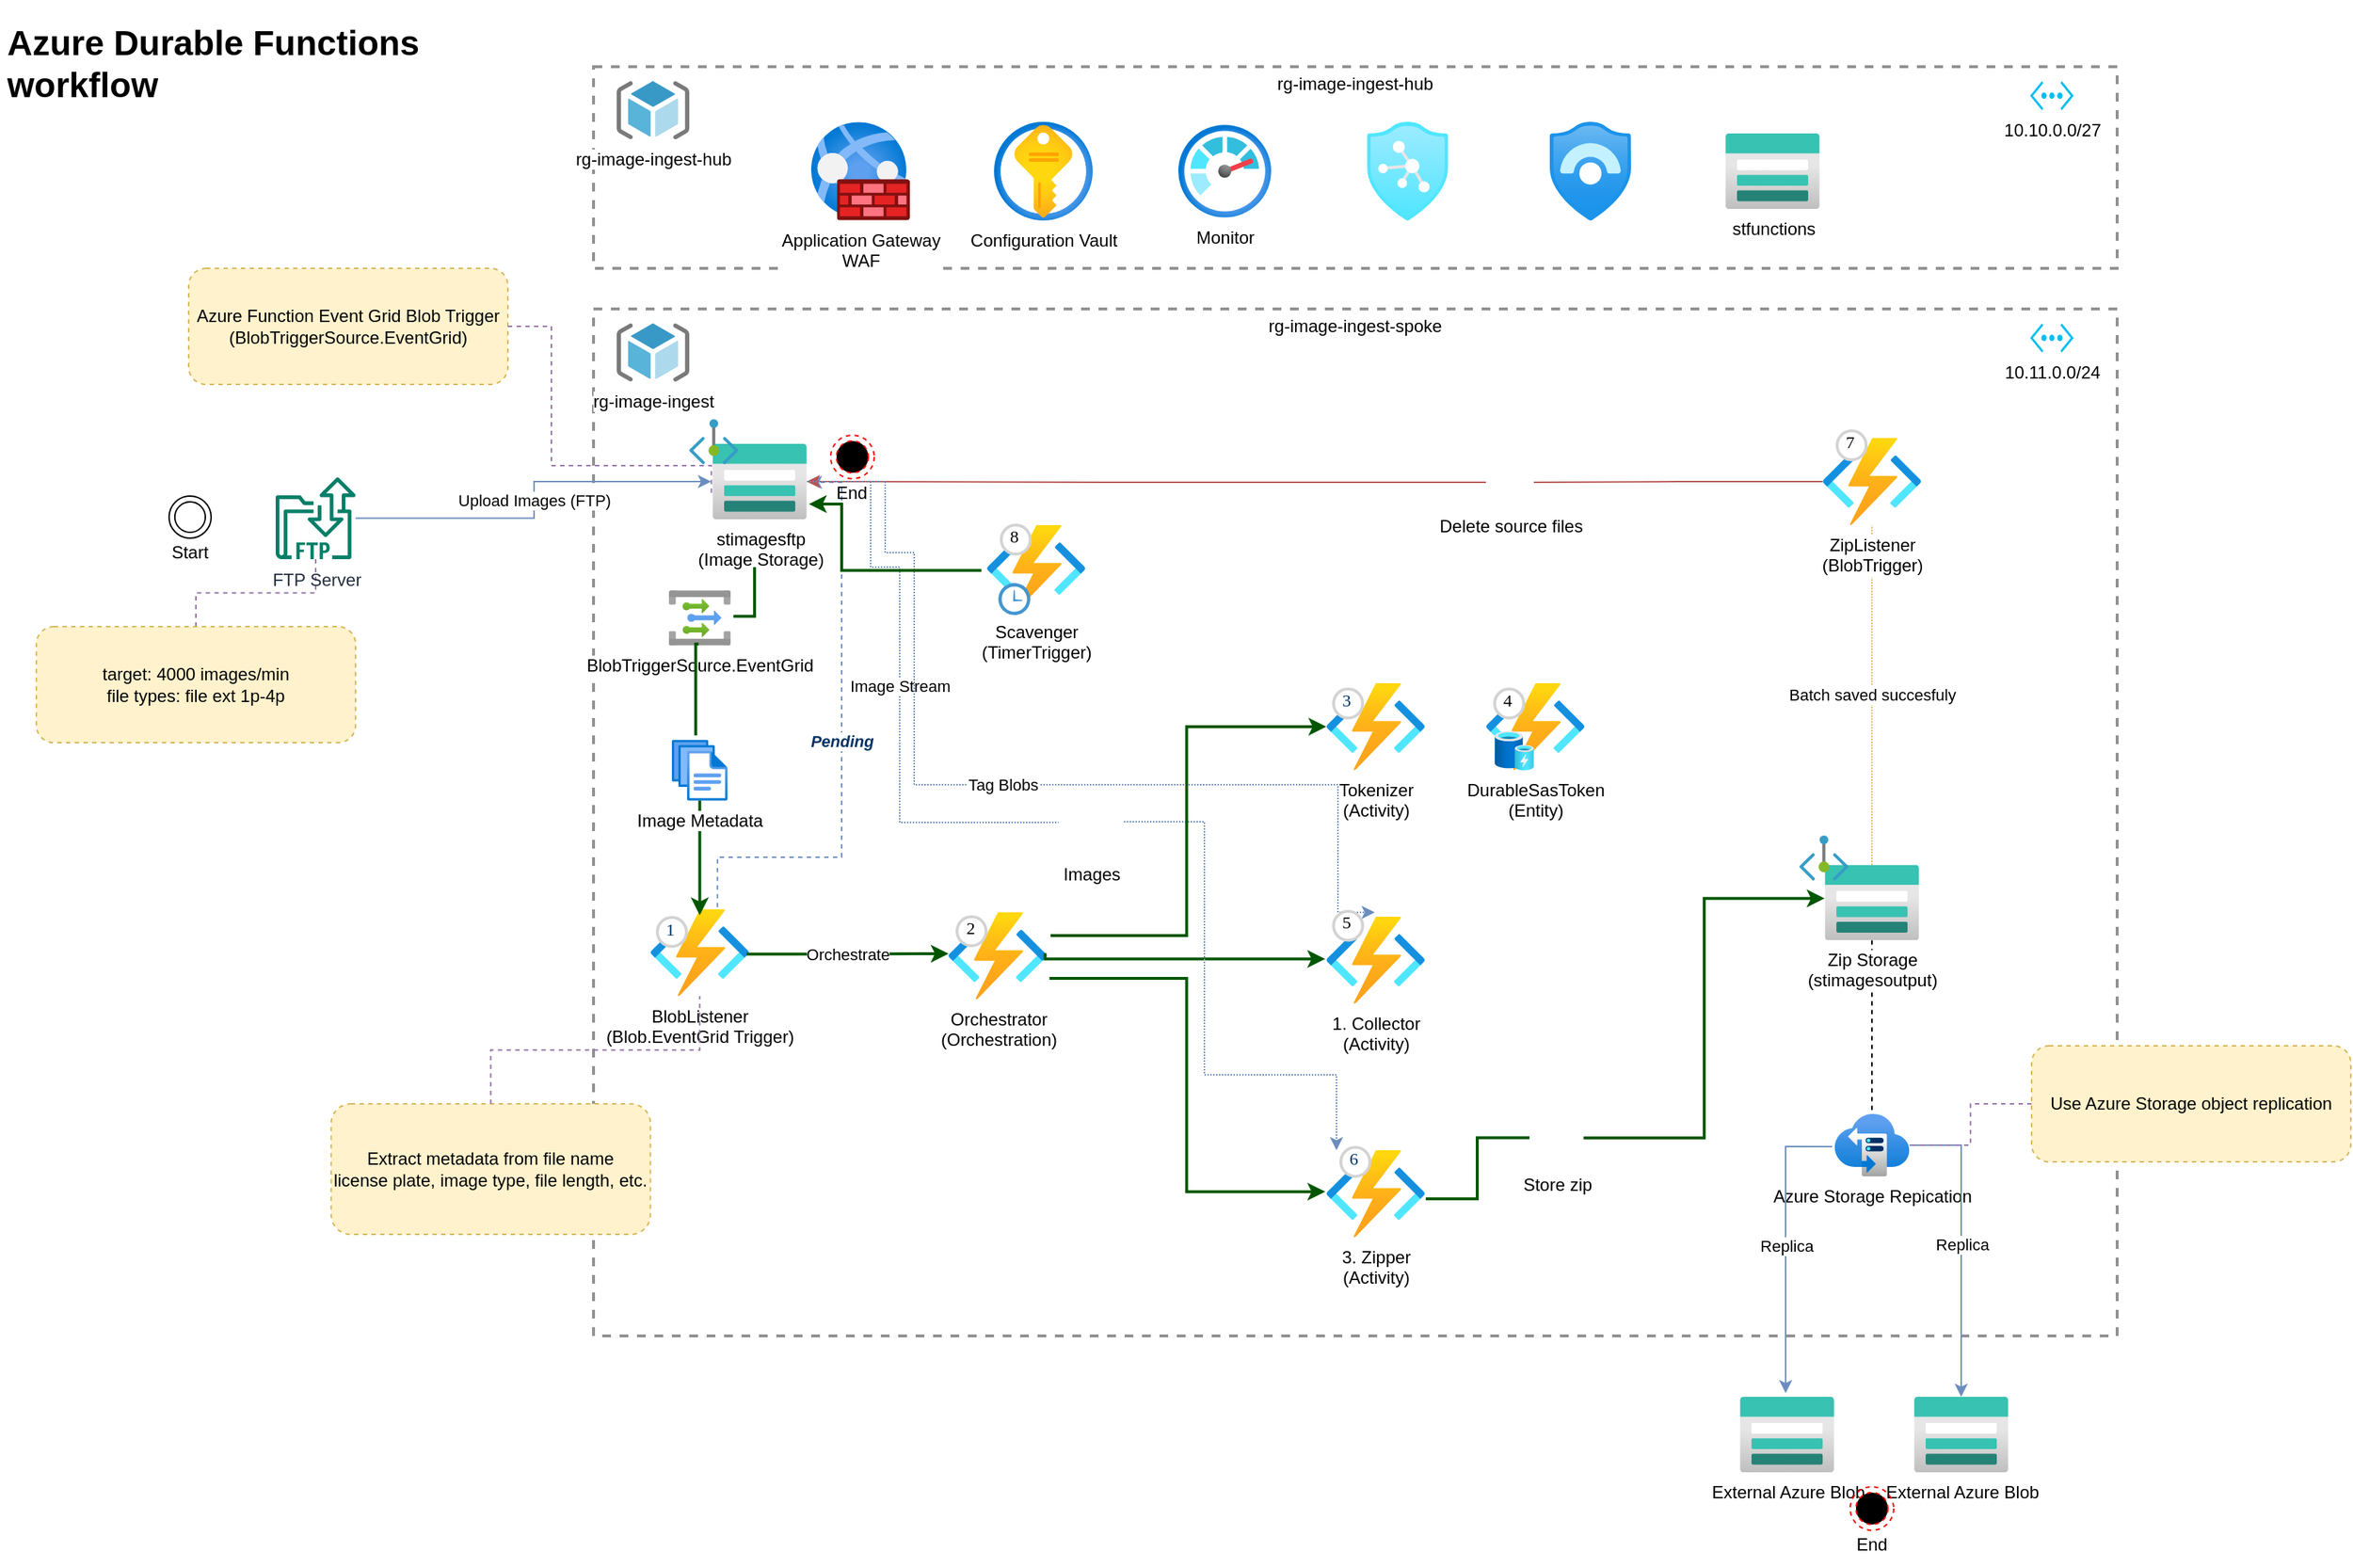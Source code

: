 <mxfile version="20.4.0" type="github">
  <diagram id="mp0UFyH3FqtpCRN3-6L2" name="Page-1">
    <mxGraphModel dx="1186" dy="708" grid="1" gridSize="10" guides="1" tooltips="1" connect="1" arrows="1" fold="1" page="1" pageScale="1" pageWidth="850" pageHeight="1100" math="0" shadow="0">
      <root>
        <mxCell id="0" />
        <mxCell id="1" parent="0" />
        <mxCell id="zGb-HXnJVVAAqv_T0aW1-69" value="rg-image-ingest-spoke" style="fontStyle=0;verticalAlign=top;align=center;spacingTop=-2;fillColor=none;rounded=0;whiteSpace=wrap;html=1;strokeColor=#919191;strokeWidth=2;dashed=1;container=1;collapsible=0;expand=0;recursiveResize=0;" parent="1" vertex="1">
          <mxGeometry x="419" y="232" width="1050" height="708" as="geometry" />
        </mxCell>
        <mxCell id="Y3fSY0z_PWKwTvdtHTbV-15" value="" style="group" parent="zGb-HXnJVVAAqv_T0aW1-69" vertex="1" connectable="0">
          <mxGeometry x="271" y="149" width="68" height="60" as="geometry" />
        </mxCell>
        <mxCell id="Y3fSY0z_PWKwTvdtHTbV-11" value="Scavenger&lt;br&gt;(TimerTrigger)" style="aspect=fixed;html=1;points=[];align=center;image;fontSize=12;image=img/lib/azure2/iot/Function_Apps.svg;" parent="Y3fSY0z_PWKwTvdtHTbV-15" vertex="1">
          <mxGeometry width="68" height="60" as="geometry" />
        </mxCell>
        <mxCell id="Y3fSY0z_PWKwTvdtHTbV-12" value="" style="shadow=0;dashed=0;html=1;strokeColor=none;fillColor=#4495D1;labelPosition=center;verticalLabelPosition=bottom;verticalAlign=top;align=center;outlineConnect=0;shape=mxgraph.veeam.time;" parent="Y3fSY0z_PWKwTvdtHTbV-15" vertex="1">
          <mxGeometry x="8" y="40" width="22" height="22" as="geometry" />
        </mxCell>
        <mxCell id="93GdrIorIVijSSyAPYrD-18" value="8" style="ellipse;whiteSpace=wrap;html=1;aspect=fixed;strokeWidth=2;fontFamily=Tahoma;spacingBottom=4;spacingRight=2;strokeColor=#d3d3d3;" vertex="1" parent="Y3fSY0z_PWKwTvdtHTbV-15">
          <mxGeometry x="10" width="20" height="20" as="geometry" />
        </mxCell>
        <mxCell id="93GdrIorIVijSSyAPYrD-1" value="Tokenizer&lt;br&gt;(Activity)" style="aspect=fixed;html=1;points=[];align=center;image;fontSize=12;image=img/lib/azure2/compute/Function_Apps.svg;" vertex="1" parent="zGb-HXnJVVAAqv_T0aW1-69">
          <mxGeometry x="505" y="258" width="68" height="60" as="geometry" />
        </mxCell>
        <mxCell id="zGb-HXnJVVAAqv_T0aW1-70" value="rg-image-ingest" style="sketch=0;aspect=fixed;html=1;points=[];align=center;image;fontSize=12;image=img/lib/mscae/ResourceGroup.svg;" parent="zGb-HXnJVVAAqv_T0aW1-69" vertex="1">
          <mxGeometry x="16" y="10" width="50" height="40" as="geometry" />
        </mxCell>
        <mxCell id="zGb-HXnJVVAAqv_T0aW1-64" value="10.11.0.0/24" style="verticalLabelPosition=bottom;html=1;verticalAlign=top;align=center;strokeColor=none;fillColor=#00BEF2;shape=mxgraph.azure.virtual_network;pointerEvents=1;labelBackgroundColor=none;" parent="zGb-HXnJVVAAqv_T0aW1-69" vertex="1">
          <mxGeometry x="990" y="10" width="30" height="20" as="geometry" />
        </mxCell>
        <mxCell id="EbMunbrASVV2r2uE1-7z-3" value="stimagesftp&lt;br&gt;(Image Storage)" style="aspect=fixed;html=1;points=[];align=center;image;fontSize=12;image=img/lib/azure2/storage/Storage_Accounts.svg;" parent="zGb-HXnJVVAAqv_T0aW1-69" vertex="1">
          <mxGeometry x="82" y="93" width="65" height="52" as="geometry" />
        </mxCell>
        <mxCell id="zGb-HXnJVVAAqv_T0aW1-122" value="Image Stream" style="edgeStyle=orthogonalEdgeStyle;rounded=0;orthogonalLoop=1;jettySize=auto;html=1;endArrow=none;endFill=0;fillColor=#dae8fc;strokeColor=#6c8ebf;dashed=1;dashPattern=1 1;startArrow=none;" parent="zGb-HXnJVVAAqv_T0aW1-69" source="EbMunbrASVV2r2uE1-7z-3" target="Y3fSY0z_PWKwTvdtHTbV-13" edge="1">
          <mxGeometry relative="1" as="geometry">
            <Array as="points">
              <mxPoint x="191" y="119" />
              <mxPoint x="191" y="178" />
              <mxPoint x="211" y="178" />
              <mxPoint x="211" y="354" />
            </Array>
            <mxPoint x="291.623" y="255.458" as="targetPoint" />
          </mxGeometry>
        </mxCell>
        <mxCell id="zGb-HXnJVVAAqv_T0aW1-45" value="BlobTriggerSource.EventGrid" style="aspect=fixed;html=1;points=[];align=center;image;fontSize=12;image=img/lib/azure2/integration/Event_Grid_Topics.svg;" parent="zGb-HXnJVVAAqv_T0aW1-69" vertex="1">
          <mxGeometry x="52.0" y="194" width="42.43" height="38" as="geometry" />
        </mxCell>
        <mxCell id="zGb-HXnJVVAAqv_T0aW1-101" style="edgeStyle=orthogonalEdgeStyle;rounded=0;orthogonalLoop=1;jettySize=auto;html=1;dashed=1;endArrow=none;endFill=0;" parent="zGb-HXnJVVAAqv_T0aW1-69" source="zGb-HXnJVVAAqv_T0aW1-79" target="zGb-HXnJVVAAqv_T0aW1-100" edge="1">
          <mxGeometry relative="1" as="geometry" />
        </mxCell>
        <mxCell id="zGb-HXnJVVAAqv_T0aW1-107" value="Batch saved succesfuly" style="edgeStyle=orthogonalEdgeStyle;rounded=0;orthogonalLoop=1;jettySize=auto;html=1;dashed=1;endArrow=none;endFill=0;fillColor=#fff2cc;strokeColor=#d6b656;dashPattern=1 1;" parent="zGb-HXnJVVAAqv_T0aW1-69" source="zGb-HXnJVVAAqv_T0aW1-79" target="zGb-HXnJVVAAqv_T0aW1-63" edge="1">
          <mxGeometry relative="1" as="geometry" />
        </mxCell>
        <mxCell id="zGb-HXnJVVAAqv_T0aW1-79" value="Zip Storage&lt;br&gt;(stimagesoutput)" style="aspect=fixed;html=1;points=[];align=center;image;fontSize=12;image=img/lib/azure2/storage/Storage_Accounts.svg;" parent="zGb-HXnJVVAAqv_T0aW1-69" vertex="1">
          <mxGeometry x="848.5" y="383.25" width="65" height="52" as="geometry" />
        </mxCell>
        <mxCell id="zGb-HXnJVVAAqv_T0aW1-63" value="ZipListener&lt;br&gt;(BlobTrigger)" style="aspect=fixed;html=1;points=[];align=center;image;fontSize=12;image=img/lib/azure2/iot/Function_Apps.svg;" parent="zGb-HXnJVVAAqv_T0aW1-69" vertex="1">
          <mxGeometry x="847" y="89" width="68" height="60" as="geometry" />
        </mxCell>
        <mxCell id="zGb-HXnJVVAAqv_T0aW1-85" value="&lt;font style=&quot;background-color: rgb(255, 255, 255);&quot; color=&quot;#003366&quot;&gt;&lt;b&gt;&lt;i&gt;Pending&lt;/i&gt;&lt;/b&gt;&lt;/font&gt;" style="edgeStyle=orthogonalEdgeStyle;rounded=0;orthogonalLoop=1;jettySize=auto;html=1;endArrow=classic;endFill=1;fillColor=#dae8fc;strokeColor=#6c8ebf;exitX=0.679;exitY=-0.022;exitDx=0;exitDy=0;exitPerimeter=0;dashed=1;entryX=0;entryY=0.25;entryDx=0;entryDy=0;" parent="zGb-HXnJVVAAqv_T0aW1-69" source="zGb-HXnJVVAAqv_T0aW1-42" target="zGb-HXnJVVAAqv_T0aW1-150" edge="1">
          <mxGeometry relative="1" as="geometry">
            <mxPoint x="114.5" y="539" as="targetPoint" />
            <Array as="points">
              <mxPoint x="85" y="378" />
              <mxPoint x="171" y="378" />
              <mxPoint x="171" y="120" />
            </Array>
          </mxGeometry>
        </mxCell>
        <mxCell id="zGb-HXnJVVAAqv_T0aW1-42" value="BlobListener&lt;br&gt;(Blob.EventGrid Trigger)" style="aspect=fixed;html=1;points=[];align=center;image;fontSize=12;image=img/lib/azure2/iot/Function_Apps.svg;" parent="zGb-HXnJVVAAqv_T0aW1-69" vertex="1">
          <mxGeometry x="39.215" y="413.75" width="68" height="60" as="geometry" />
        </mxCell>
        <mxCell id="zGb-HXnJVVAAqv_T0aW1-126" style="edgeStyle=orthogonalEdgeStyle;rounded=0;orthogonalLoop=1;jettySize=auto;html=1;entryX=0;entryY=0.5;entryDx=0;entryDy=0;endArrow=none;endFill=0;fillColor=#008a00;strokeColor=#005700;exitX=1.008;exitY=0.558;exitDx=0;exitDy=0;exitPerimeter=0;strokeWidth=2;" parent="zGb-HXnJVVAAqv_T0aW1-69" source="RCE_GgjakJLuHdIpDTJi-5" target="zGb-HXnJVVAAqv_T0aW1-125" edge="1">
          <mxGeometry relative="1" as="geometry">
            <mxPoint x="671" y="517.25" as="targetPoint" />
          </mxGeometry>
        </mxCell>
        <mxCell id="zGb-HXnJVVAAqv_T0aW1-89" value="Orchestrate" style="edgeStyle=orthogonalEdgeStyle;rounded=0;orthogonalLoop=1;jettySize=auto;html=1;entryX=0.003;entryY=0.474;entryDx=0;entryDy=0;entryPerimeter=0;endArrow=classic;endFill=1;fillColor=#008a00;strokeColor=#005700;exitX=0.974;exitY=0.516;exitDx=0;exitDy=0;exitPerimeter=0;strokeWidth=2;" parent="zGb-HXnJVVAAqv_T0aW1-69" source="zGb-HXnJVVAAqv_T0aW1-42" target="RCE_GgjakJLuHdIpDTJi-2" edge="1">
          <mxGeometry relative="1" as="geometry">
            <mxPoint x="214" y="533" as="sourcePoint" />
          </mxGeometry>
        </mxCell>
        <mxCell id="zGb-HXnJVVAAqv_T0aW1-100" value="Azure Storage Repication" style="aspect=fixed;html=1;points=[];align=center;image;fontSize=12;image=img/lib/azure2/storage/Storage_Sync_Services.svg;rounded=1;glass=0;dashed=1;sketch=0;gradientColor=none;" parent="zGb-HXnJVVAAqv_T0aW1-69" vertex="1">
          <mxGeometry x="855.2" y="555" width="51.6" height="43" as="geometry" />
        </mxCell>
        <mxCell id="zGb-HXnJVVAAqv_T0aW1-124" style="edgeStyle=orthogonalEdgeStyle;rounded=0;orthogonalLoop=1;jettySize=auto;html=1;entryX=1;entryY=0.5;entryDx=0;entryDy=0;entryPerimeter=0;endArrow=classic;endFill=1;fillColor=#f8cecc;strokeColor=#b85450;" parent="zGb-HXnJVVAAqv_T0aW1-69" source="zGb-HXnJVVAAqv_T0aW1-109" target="EbMunbrASVV2r2uE1-7z-3" edge="1">
          <mxGeometry relative="1" as="geometry" />
        </mxCell>
        <mxCell id="zGb-HXnJVVAAqv_T0aW1-109" value="Delete source files" style="shape=image;html=1;verticalAlign=top;verticalLabelPosition=bottom;labelBackgroundColor=#ffffff;imageAspect=0;aspect=fixed;image=https://cdn1.iconfinder.com/data/icons/iconoir-vol-3/24/multiple-pages-delete-128.png;rounded=1;glass=0;dashed=1;sketch=0;gradientColor=none;" parent="zGb-HXnJVVAAqv_T0aW1-69" vertex="1">
          <mxGeometry x="615" y="103" width="33" height="33" as="geometry" />
        </mxCell>
        <mxCell id="zGb-HXnJVVAAqv_T0aW1-110" value="" style="edgeStyle=orthogonalEdgeStyle;rounded=0;orthogonalLoop=1;jettySize=auto;html=1;endArrow=none;fillColor=#f8cecc;strokeColor=#b85450;" parent="zGb-HXnJVVAAqv_T0aW1-69" source="zGb-HXnJVVAAqv_T0aW1-63" target="zGb-HXnJVVAAqv_T0aW1-109" edge="1">
          <mxGeometry relative="1" as="geometry">
            <mxPoint x="682.5" y="431" as="targetPoint" />
            <mxPoint x="1453.5" y="385" as="sourcePoint" />
            <Array as="points" />
          </mxGeometry>
        </mxCell>
        <mxCell id="Y3fSY0z_PWKwTvdtHTbV-9" style="edgeStyle=orthogonalEdgeStyle;rounded=0;orthogonalLoop=1;jettySize=auto;html=1;entryX=-0.002;entryY=0.445;entryDx=0;entryDy=0;entryPerimeter=0;strokeWidth=2;fillColor=#008a00;strokeColor=#005700;" parent="zGb-HXnJVVAAqv_T0aW1-69" source="zGb-HXnJVVAAqv_T0aW1-125" target="zGb-HXnJVVAAqv_T0aW1-79" edge="1">
          <mxGeometry relative="1" as="geometry" />
        </mxCell>
        <mxCell id="zGb-HXnJVVAAqv_T0aW1-125" value="Store zip" style="shape=image;html=1;verticalAlign=top;verticalLabelPosition=bottom;labelBackgroundColor=#ffffff;imageAspect=0;aspect=fixed;image=https://cdn4.iconfinder.com/data/icons/file-extension-names-vol-5-1/512/2-128.png;rounded=1;glass=0;dashed=1;sketch=0;gradientColor=none;" parent="zGb-HXnJVVAAqv_T0aW1-69" vertex="1">
          <mxGeometry x="645" y="552.75" width="37.25" height="37.25" as="geometry" />
        </mxCell>
        <mxCell id="zGb-HXnJVVAAqv_T0aW1-148" value="" style="group" parent="zGb-HXnJVVAAqv_T0aW1-69" vertex="1" connectable="0">
          <mxGeometry x="148.43" y="87" width="60" height="55" as="geometry" />
        </mxCell>
        <mxCell id="zGb-HXnJVVAAqv_T0aW1-149" value="" style="ellipse;html=1;shape=endState;fillColor=#000000;strokeColor=#ff0000;rounded=1;glass=0;dashed=1;sketch=0;" parent="zGb-HXnJVVAAqv_T0aW1-148" vertex="1">
          <mxGeometry x="15" width="30" height="30" as="geometry" />
        </mxCell>
        <mxCell id="zGb-HXnJVVAAqv_T0aW1-150" value="End" style="text;html=1;strokeColor=none;fillColor=none;align=center;verticalAlign=middle;whiteSpace=wrap;rounded=0;glass=0;dashed=1;sketch=0;" parent="zGb-HXnJVVAAqv_T0aW1-148" vertex="1">
          <mxGeometry y="25" width="60" height="30" as="geometry" />
        </mxCell>
        <mxCell id="zGb-HXnJVVAAqv_T0aW1-156" value="" style="aspect=fixed;html=1;points=[];align=center;image;fontSize=12;image=img/lib/azure2/networking/Private_Endpoint.svg;rounded=1;glass=0;dashed=1;sketch=0;gradientColor=none;" parent="zGb-HXnJVVAAqv_T0aW1-69" vertex="1">
          <mxGeometry x="831" y="363" width="33.82" height="31" as="geometry" />
        </mxCell>
        <mxCell id="zGb-HXnJVVAAqv_T0aW1-157" value="" style="aspect=fixed;html=1;points=[];align=center;image;fontSize=12;image=img/lib/azure2/networking/Private_Endpoint.svg;rounded=1;glass=0;dashed=1;sketch=0;gradientColor=none;" parent="zGb-HXnJVVAAqv_T0aW1-69" vertex="1">
          <mxGeometry x="66" y="76" width="33.82" height="31" as="geometry" />
        </mxCell>
        <mxCell id="Y3fSY0z_PWKwTvdtHTbV-8" style="edgeStyle=orthogonalEdgeStyle;rounded=0;orthogonalLoop=1;jettySize=auto;html=1;entryX=0.5;entryY=0.071;entryDx=0;entryDy=0;entryPerimeter=0;strokeWidth=2;fillColor=#008a00;strokeColor=#005700;" parent="zGb-HXnJVVAAqv_T0aW1-69" source="gfkck-QSRBC7-aFhQZBp-1" target="zGb-HXnJVVAAqv_T0aW1-42" edge="1">
          <mxGeometry relative="1" as="geometry" />
        </mxCell>
        <mxCell id="gfkck-QSRBC7-aFhQZBp-1" value="Image Metadata" style="aspect=fixed;html=1;points=[];align=center;image;fontSize=12;image=img/lib/azure2/general/Files.svg;" parent="zGb-HXnJVVAAqv_T0aW1-69" vertex="1">
          <mxGeometry x="54.015" y="297" width="38.4" height="42" as="geometry" />
        </mxCell>
        <mxCell id="RCE_GgjakJLuHdIpDTJi-2" value="Orchestrator&lt;br&gt;(Orchestration)" style="aspect=fixed;html=1;points=[];align=center;image;fontSize=12;image=img/lib/azure2/compute/Function_Apps.svg;" parent="zGb-HXnJVVAAqv_T0aW1-69" vertex="1">
          <mxGeometry x="244.5" y="416" width="68" height="60" as="geometry" />
        </mxCell>
        <mxCell id="RCE_GgjakJLuHdIpDTJi-5" value="3. Zipper&lt;br&gt;(Activity)" style="aspect=fixed;html=1;points=[];align=center;image;fontSize=12;image=img/lib/azure2/compute/Function_Apps.svg;" parent="zGb-HXnJVVAAqv_T0aW1-69" vertex="1">
          <mxGeometry x="505" y="580" width="68" height="60" as="geometry" />
        </mxCell>
        <mxCell id="RCE_GgjakJLuHdIpDTJi-3" value="1. Collector&lt;br&gt;(Activity)" style="aspect=fixed;html=1;points=[];align=center;image;fontSize=12;image=img/lib/azure2/compute/Function_Apps.svg;" parent="zGb-HXnJVVAAqv_T0aW1-69" vertex="1">
          <mxGeometry x="505" y="419" width="68" height="60" as="geometry" />
        </mxCell>
        <mxCell id="RCE_GgjakJLuHdIpDTJi-6" value="Tag Blobs" style="edgeStyle=orthogonalEdgeStyle;rounded=0;orthogonalLoop=1;jettySize=auto;html=1;entryX=0.491;entryY=-0.05;entryDx=0;entryDy=0;entryPerimeter=0;endArrow=classic;endFill=1;fillColor=#dae8fc;strokeColor=#6c8ebf;dashed=1;dashPattern=1 1;" parent="zGb-HXnJVVAAqv_T0aW1-69" source="EbMunbrASVV2r2uE1-7z-3" target="RCE_GgjakJLuHdIpDTJi-3" edge="1">
          <mxGeometry relative="1" as="geometry">
            <Array as="points">
              <mxPoint x="201" y="119" />
              <mxPoint x="201" y="168" />
              <mxPoint x="221" y="168" />
              <mxPoint x="221" y="328" />
              <mxPoint x="513" y="328" />
            </Array>
            <mxPoint x="533.5" y="399" as="sourcePoint" />
            <mxPoint x="1175.0" y="455.996" as="targetPoint" />
          </mxGeometry>
        </mxCell>
        <mxCell id="RCE_GgjakJLuHdIpDTJi-14" value="1" style="ellipse;whiteSpace=wrap;html=1;aspect=fixed;strokeWidth=2;fontFamily=Tahoma;spacingBottom=4;spacingRight=2;strokeColor=#d3d3d3;fontColor=#003366;" parent="zGb-HXnJVVAAqv_T0aW1-69" vertex="1">
          <mxGeometry x="44" y="419.5" width="20" height="20" as="geometry" />
        </mxCell>
        <mxCell id="RCE_GgjakJLuHdIpDTJi-22" value="" style="edgeStyle=orthogonalEdgeStyle;rounded=0;orthogonalLoop=1;jettySize=auto;html=1;entryX=-0.011;entryY=0.476;entryDx=0;entryDy=0;entryPerimeter=0;endArrow=classic;endFill=1;fillColor=#008a00;strokeColor=#005700;exitX=1.025;exitY=0.759;exitDx=0;exitDy=0;exitPerimeter=0;strokeWidth=2;" parent="zGb-HXnJVVAAqv_T0aW1-69" source="RCE_GgjakJLuHdIpDTJi-2" target="RCE_GgjakJLuHdIpDTJi-5" edge="1">
          <mxGeometry relative="1" as="geometry">
            <mxPoint x="-279" y="671.54" as="sourcePoint" />
            <mxPoint x="-140.248" y="604" as="targetPoint" />
          </mxGeometry>
        </mxCell>
        <mxCell id="Y3fSY0z_PWKwTvdtHTbV-1" value="2" style="ellipse;whiteSpace=wrap;html=1;aspect=fixed;strokeWidth=2;fontFamily=Tahoma;spacingBottom=4;spacingRight=2;strokeColor=#d3d3d3;" parent="zGb-HXnJVVAAqv_T0aW1-69" vertex="1">
          <mxGeometry x="250.5" y="419" width="20" height="20" as="geometry" />
        </mxCell>
        <mxCell id="Y3fSY0z_PWKwTvdtHTbV-3" value="" style="edgeStyle=orthogonalEdgeStyle;rounded=0;orthogonalLoop=1;jettySize=auto;html=1;entryX=-0.012;entryY=0.485;entryDx=0;entryDy=0;entryPerimeter=0;endArrow=classic;endFill=1;fillColor=#008a00;strokeColor=#005700;exitX=0.981;exitY=0.468;exitDx=0;exitDy=0;exitPerimeter=0;strokeWidth=2;" parent="zGb-HXnJVVAAqv_T0aW1-69" source="RCE_GgjakJLuHdIpDTJi-2" target="RCE_GgjakJLuHdIpDTJi-3" edge="1">
          <mxGeometry relative="1" as="geometry">
            <mxPoint x="-319.002" y="685.98" as="sourcePoint" />
            <mxPoint x="-152.114" y="584.6" as="targetPoint" />
            <Array as="points">
              <mxPoint x="311" y="448" />
            </Array>
          </mxGeometry>
        </mxCell>
        <mxCell id="Y3fSY0z_PWKwTvdtHTbV-5" style="edgeStyle=orthogonalEdgeStyle;rounded=0;orthogonalLoop=1;jettySize=auto;html=1;endArrow=none;endFill=0;entryX=0.427;entryY=-0.071;entryDx=0;entryDy=0;entryPerimeter=0;fillColor=#008a00;strokeColor=#005700;strokeWidth=2;exitX=0.481;exitY=0.974;exitDx=0;exitDy=0;exitPerimeter=0;" parent="zGb-HXnJVVAAqv_T0aW1-69" source="zGb-HXnJVVAAqv_T0aW1-45" target="gfkck-QSRBC7-aFhQZBp-1" edge="1">
          <mxGeometry relative="1" as="geometry">
            <mxPoint x="132" y="188" as="sourcePoint" />
            <mxPoint x="117.424" y="221.898" as="targetPoint" />
            <Array as="points">
              <mxPoint x="70" y="231" />
            </Array>
          </mxGeometry>
        </mxCell>
        <mxCell id="Y3fSY0z_PWKwTvdtHTbV-16" style="edgeStyle=orthogonalEdgeStyle;rounded=0;orthogonalLoop=1;jettySize=auto;html=1;dashed=1;fontColor=#003366;startArrow=none;startFill=0;endArrow=classic;endFill=1;strokeWidth=1;dashPattern=1 1;fillColor=#dae8fc;strokeColor=#6c8ebf;" parent="zGb-HXnJVVAAqv_T0aW1-69" source="Y3fSY0z_PWKwTvdtHTbV-13" target="RCE_GgjakJLuHdIpDTJi-5" edge="1">
          <mxGeometry relative="1" as="geometry">
            <Array as="points">
              <mxPoint x="421" y="354" />
              <mxPoint x="421" y="528" />
              <mxPoint x="512" y="528" />
            </Array>
          </mxGeometry>
        </mxCell>
        <mxCell id="Y3fSY0z_PWKwTvdtHTbV-13" value="Images" style="shape=image;html=1;verticalAlign=top;verticalLabelPosition=bottom;labelBackgroundColor=#ffffff;imageAspect=0;aspect=fixed;image=https://cdn4.iconfinder.com/data/icons/ionicons/512/icon-images-128.png" parent="zGb-HXnJVVAAqv_T0aW1-69" vertex="1">
          <mxGeometry x="320.5" y="331" width="45" height="45" as="geometry" />
        </mxCell>
        <mxCell id="Y3fSY0z_PWKwTvdtHTbV-18" value="6" style="ellipse;whiteSpace=wrap;html=1;aspect=fixed;strokeWidth=2;fontFamily=Tahoma;spacingBottom=4;spacingRight=2;strokeColor=#d3d3d3;fontColor=#003366;" parent="zGb-HXnJVVAAqv_T0aW1-69" vertex="1">
          <mxGeometry x="515" y="578" width="20" height="20" as="geometry" />
        </mxCell>
        <mxCell id="93GdrIorIVijSSyAPYrD-4" value="" style="edgeStyle=orthogonalEdgeStyle;rounded=0;orthogonalLoop=1;jettySize=auto;html=1;entryX=0;entryY=0.5;entryDx=0;entryDy=0;entryPerimeter=0;endArrow=classic;endFill=1;fillColor=#008a00;strokeColor=#005700;exitX=1.037;exitY=0.267;exitDx=0;exitDy=0;exitPerimeter=0;strokeWidth=2;" edge="1" parent="zGb-HXnJVVAAqv_T0aW1-69" source="RCE_GgjakJLuHdIpDTJi-2" target="93GdrIorIVijSSyAPYrD-1">
          <mxGeometry relative="1" as="geometry">
            <mxPoint x="301" y="339.04" as="sourcePoint" />
            <mxPoint x="464.052" y="486.06" as="targetPoint" />
          </mxGeometry>
        </mxCell>
        <mxCell id="93GdrIorIVijSSyAPYrD-9" value="" style="edgeStyle=orthogonalEdgeStyle;rounded=0;orthogonalLoop=1;jettySize=auto;html=1;endArrow=classic;endFill=1;fillColor=#008a00;strokeColor=#005700;exitX=-0.054;exitY=0.52;exitDx=0;exitDy=0;exitPerimeter=0;strokeWidth=2;entryX=0;entryY=0.75;entryDx=0;entryDy=0;" edge="1" parent="zGb-HXnJVVAAqv_T0aW1-69" source="Y3fSY0z_PWKwTvdtHTbV-11" target="zGb-HXnJVVAAqv_T0aW1-150">
          <mxGeometry relative="1" as="geometry">
            <mxPoint x="338.996" y="233.02" as="sourcePoint" />
            <mxPoint x="528.98" y="89" as="targetPoint" />
            <Array as="points">
              <mxPoint x="171" y="180" />
              <mxPoint x="171" y="135" />
            </Array>
          </mxGeometry>
        </mxCell>
        <mxCell id="RCE_GgjakJLuHdIpDTJi-26" value="3" style="ellipse;whiteSpace=wrap;html=1;aspect=fixed;strokeWidth=2;fontFamily=Tahoma;spacingBottom=4;spacingRight=2;strokeColor=#d3d3d3;fontColor=#003366;" parent="zGb-HXnJVVAAqv_T0aW1-69" vertex="1">
          <mxGeometry x="510" y="262" width="20" height="20" as="geometry" />
        </mxCell>
        <mxCell id="93GdrIorIVijSSyAPYrD-12" value="5" style="ellipse;whiteSpace=wrap;html=1;aspect=fixed;strokeWidth=2;fontFamily=Tahoma;spacingBottom=4;spacingRight=2;strokeColor=#d3d3d3;" vertex="1" parent="zGb-HXnJVVAAqv_T0aW1-69">
          <mxGeometry x="510" y="415.25" width="20" height="20" as="geometry" />
        </mxCell>
        <mxCell id="93GdrIorIVijSSyAPYrD-13" value="DurableSasToken&lt;br&gt;(Entity)" style="aspect=fixed;html=1;points=[];align=center;image;fontSize=12;image=img/lib/azure2/compute/Function_Apps.svg;" vertex="1" parent="zGb-HXnJVVAAqv_T0aW1-69">
          <mxGeometry x="615" y="258" width="68" height="60" as="geometry" />
        </mxCell>
        <mxCell id="93GdrIorIVijSSyAPYrD-14" value="" style="aspect=fixed;html=1;points=[];align=center;image;fontSize=12;image=img/lib/azure2/general/Cache.svg;" vertex="1" parent="zGb-HXnJVVAAqv_T0aW1-69">
          <mxGeometry x="621" y="291" width="27" height="27" as="geometry" />
        </mxCell>
        <mxCell id="Y3fSY0z_PWKwTvdtHTbV-2" value="4" style="ellipse;whiteSpace=wrap;html=1;aspect=fixed;strokeWidth=2;fontFamily=Tahoma;spacingBottom=4;spacingRight=2;strokeColor=#d3d3d3;" parent="zGb-HXnJVVAAqv_T0aW1-69" vertex="1">
          <mxGeometry x="621" y="262" width="20" height="20" as="geometry" />
        </mxCell>
        <mxCell id="93GdrIorIVijSSyAPYrD-17" value="7" style="ellipse;whiteSpace=wrap;html=1;aspect=fixed;strokeWidth=2;fontFamily=Tahoma;spacingBottom=4;spacingRight=2;strokeColor=#d3d3d3;" vertex="1" parent="zGb-HXnJVVAAqv_T0aW1-69">
          <mxGeometry x="857.0" y="84" width="20" height="20" as="geometry" />
        </mxCell>
        <mxCell id="EbMunbrASVV2r2uE1-7z-11" value="&lt;h1&gt;&lt;span style=&quot;background-color: initial; font-size: 24px;&quot;&gt;Azure Durable Functions workflow&lt;/span&gt;&lt;br&gt;&lt;/h1&gt;" style="text;html=1;strokeColor=none;fillColor=none;spacing=5;spacingTop=-20;whiteSpace=wrap;overflow=hidden;rounded=0;" parent="1" vertex="1">
          <mxGeometry x="10" y="29" width="310" height="92" as="geometry" />
        </mxCell>
        <mxCell id="zGb-HXnJVVAAqv_T0aW1-130" style="edgeStyle=orthogonalEdgeStyle;rounded=0;orthogonalLoop=1;jettySize=auto;html=1;endArrow=none;endFill=0;fillColor=#e1d5e7;strokeColor=#9673a6;dashed=1;" parent="1" source="EbMunbrASVV2r2uE1-7z-14" target="zGb-HXnJVVAAqv_T0aW1-39" edge="1">
          <mxGeometry relative="1" as="geometry" />
        </mxCell>
        <mxCell id="EbMunbrASVV2r2uE1-7z-14" value="target:&amp;nbsp;4000 images/min&lt;br&gt;file types: file ext 1p-4p" style="text;html=1;strokeColor=#d6b656;fillColor=#fff2cc;align=center;verticalAlign=middle;whiteSpace=wrap;rounded=1;dashed=1;sketch=0;glass=0;spacing=1;" parent="1" vertex="1">
          <mxGeometry x="35.05" y="451" width="220" height="80" as="geometry" />
        </mxCell>
        <mxCell id="zGb-HXnJVVAAqv_T0aW1-38" value="Upload Images (FTP)" style="edgeStyle=orthogonalEdgeStyle;rounded=0;orthogonalLoop=1;jettySize=auto;html=1;entryX=-0.015;entryY=0.5;entryDx=0;entryDy=0;entryPerimeter=0;fillColor=#dae8fc;strokeColor=#6c8ebf;" parent="1" source="zGb-HXnJVVAAqv_T0aW1-39" target="EbMunbrASVV2r2uE1-7z-3" edge="1">
          <mxGeometry relative="1" as="geometry">
            <mxPoint x="489" y="311" as="targetPoint" />
            <mxPoint x="64.05" y="407.3" as="sourcePoint" />
          </mxGeometry>
        </mxCell>
        <mxCell id="zGb-HXnJVVAAqv_T0aW1-39" value="FTP Server" style="sketch=0;outlineConnect=0;fontColor=#232F3E;gradientColor=none;fillColor=#067F68;strokeColor=none;dashed=0;verticalLabelPosition=bottom;verticalAlign=top;align=center;html=1;fontSize=12;fontStyle=0;aspect=fixed;shape=mxgraph.aws4.transfer_for_ftp_resource;" parent="1" vertex="1">
          <mxGeometry x="200" y="348" width="55.05" height="56.5" as="geometry" />
        </mxCell>
        <mxCell id="zGb-HXnJVVAAqv_T0aW1-76" value="External Azure Blob" style="aspect=fixed;html=1;points=[];align=center;image;fontSize=12;image=img/lib/azure2/storage/Storage_Accounts.svg;" parent="1" vertex="1">
          <mxGeometry x="1209" y="982" width="65" height="52" as="geometry" />
        </mxCell>
        <mxCell id="zGb-HXnJVVAAqv_T0aW1-77" value="External Azure Blob" style="aspect=fixed;html=1;points=[];align=center;image;fontSize=12;image=img/lib/azure2/storage/Storage_Accounts.svg;" parent="1" vertex="1">
          <mxGeometry x="1329" y="982" width="65" height="52" as="geometry" />
        </mxCell>
        <mxCell id="zGb-HXnJVVAAqv_T0aW1-102" value="Replica" style="edgeStyle=orthogonalEdgeStyle;rounded=0;orthogonalLoop=1;jettySize=auto;html=1;endArrow=classic;endFill=1;fillColor=#dae8fc;strokeColor=#6c8ebf;" parent="1" source="zGb-HXnJVVAAqv_T0aW1-100" target="zGb-HXnJVVAAqv_T0aW1-77" edge="1">
          <mxGeometry relative="1" as="geometry" />
        </mxCell>
        <mxCell id="zGb-HXnJVVAAqv_T0aW1-104" value="rg-image-ingest-hub" style="fontStyle=0;verticalAlign=top;align=center;spacingTop=-2;fillColor=none;rounded=0;whiteSpace=wrap;html=1;strokeColor=#919191;strokeWidth=2;dashed=1;container=1;collapsible=0;expand=0;recursiveResize=0;glass=0;sketch=0;" parent="1" vertex="1">
          <mxGeometry x="419" y="65" width="1050" height="139" as="geometry" />
        </mxCell>
        <mxCell id="zGb-HXnJVVAAqv_T0aW1-105" value="rg-image-ingest-hub" style="sketch=0;aspect=fixed;html=1;points=[];align=center;image;fontSize=12;image=img/lib/mscae/ResourceGroup.svg;" parent="zGb-HXnJVVAAqv_T0aW1-104" vertex="1">
          <mxGeometry x="16" y="10" width="50" height="40" as="geometry" />
        </mxCell>
        <mxCell id="zGb-HXnJVVAAqv_T0aW1-83" value="Configuration Vault" style="aspect=fixed;html=1;points=[];align=center;image;fontSize=12;image=img/lib/azure2/security/Key_Vaults.svg;rounded=1;glass=0;dashed=1;sketch=0;gradientColor=none;" parent="zGb-HXnJVVAAqv_T0aW1-104" vertex="1">
          <mxGeometry x="276" y="38" width="68" height="68" as="geometry" />
        </mxCell>
        <mxCell id="zGb-HXnJVVAAqv_T0aW1-106" value="Application Gateway&lt;br&gt;WAF" style="aspect=fixed;html=1;points=[];align=center;image;fontSize=12;image=img/lib/azure2/networking/Web_Application_Firewall_Policies_WAF.svg;rounded=1;glass=0;dashed=1;sketch=0;gradientColor=none;" parent="zGb-HXnJVVAAqv_T0aW1-104" vertex="1">
          <mxGeometry x="150" y="38" width="68" height="68" as="geometry" />
        </mxCell>
        <mxCell id="zGb-HXnJVVAAqv_T0aW1-112" value="10.10.0.0/27" style="verticalLabelPosition=bottom;html=1;verticalAlign=top;align=center;strokeColor=none;fillColor=#00BEF2;shape=mxgraph.azure.virtual_network;pointerEvents=1;labelBackgroundColor=none;" parent="zGb-HXnJVVAAqv_T0aW1-104" vertex="1">
          <mxGeometry x="990" y="10" width="30" height="20" as="geometry" />
        </mxCell>
        <mxCell id="zGb-HXnJVVAAqv_T0aW1-113" value="stfunctions" style="aspect=fixed;html=1;points=[];align=center;image;fontSize=12;image=img/lib/azure2/storage/Storage_Accounts.svg;" parent="zGb-HXnJVVAAqv_T0aW1-104" vertex="1">
          <mxGeometry x="780" y="46" width="65" height="52" as="geometry" />
        </mxCell>
        <mxCell id="zGb-HXnJVVAAqv_T0aW1-128" value="Monitor" style="aspect=fixed;html=1;points=[];align=center;image;fontSize=12;image=img/lib/azure2/management_governance/Monitor.svg;rounded=1;glass=0;dashed=1;sketch=0;gradientColor=none;" parent="zGb-HXnJVVAAqv_T0aW1-104" vertex="1">
          <mxGeometry x="403" y="40" width="64" height="64" as="geometry" />
        </mxCell>
        <mxCell id="zGb-HXnJVVAAqv_T0aW1-153" value="" style="aspect=fixed;html=1;points=[];align=center;image;fontSize=12;image=img/lib/azure2/security/Azure_Sentinel.svg;rounded=1;glass=0;dashed=1;sketch=0;gradientColor=none;" parent="zGb-HXnJVVAAqv_T0aW1-104" vertex="1">
          <mxGeometry x="659" y="38" width="56.0" height="68" as="geometry" />
        </mxCell>
        <mxCell id="zGb-HXnJVVAAqv_T0aW1-154" value="" style="aspect=fixed;html=1;points=[];align=center;image;fontSize=12;image=img/lib/azure2/security/Azure_Defender.svg;rounded=1;glass=0;dashed=1;sketch=0;gradientColor=none;" parent="zGb-HXnJVVAAqv_T0aW1-104" vertex="1">
          <mxGeometry x="533" y="38" width="56.0" height="68" as="geometry" />
        </mxCell>
        <mxCell id="EbMunbrASVV2r2uE1-7z-13" value="Extract metadata from file name&lt;br&gt;license plate, image type, file length, etc." style="text;html=1;strokeColor=#d6b656;fillColor=#fff2cc;align=center;verticalAlign=middle;whiteSpace=wrap;rounded=1;dashed=1;" parent="1" vertex="1">
          <mxGeometry x="238.22" y="780" width="220" height="90" as="geometry" />
        </mxCell>
        <mxCell id="zGb-HXnJVVAAqv_T0aW1-94" style="edgeStyle=orthogonalEdgeStyle;rounded=0;orthogonalLoop=1;jettySize=auto;html=1;dashed=1;endArrow=none;endFill=0;fillColor=#e1d5e7;strokeColor=#9673a6;" parent="1" source="EbMunbrASVV2r2uE1-7z-13" target="zGb-HXnJVVAAqv_T0aW1-42" edge="1">
          <mxGeometry relative="1" as="geometry" />
        </mxCell>
        <mxCell id="zGb-HXnJVVAAqv_T0aW1-75" value="Azure Function Event Grid Blob Trigger&lt;br&gt;(BlobTriggerSource.EventGrid)" style="text;html=1;strokeColor=#d6b656;fillColor=#fff2cc;align=center;verticalAlign=middle;whiteSpace=wrap;rounded=1;dashed=1;" parent="1" vertex="1">
          <mxGeometry x="140" y="204" width="220" height="80" as="geometry" />
        </mxCell>
        <mxCell id="zGb-HXnJVVAAqv_T0aW1-114" style="edgeStyle=orthogonalEdgeStyle;rounded=0;orthogonalLoop=1;jettySize=auto;html=1;entryX=-0.012;entryY=0.669;entryDx=0;entryDy=0;entryPerimeter=0;dashed=1;endArrow=none;endFill=0;fillColor=#e1d5e7;strokeColor=#9673a6;" parent="1" source="zGb-HXnJVVAAqv_T0aW1-75" target="EbMunbrASVV2r2uE1-7z-3" edge="1">
          <mxGeometry relative="1" as="geometry">
            <Array as="points">
              <mxPoint x="390" y="244" />
              <mxPoint x="390" y="340" />
              <mxPoint x="500" y="340" />
            </Array>
          </mxGeometry>
        </mxCell>
        <mxCell id="zGb-HXnJVVAAqv_T0aW1-131" style="edgeStyle=orthogonalEdgeStyle;rounded=0;orthogonalLoop=1;jettySize=auto;html=1;dashed=1;endArrow=none;endFill=0;fillColor=#e1d5e7;strokeColor=#9673a6;" parent="1" source="zGb-HXnJVVAAqv_T0aW1-129" target="zGb-HXnJVVAAqv_T0aW1-100" edge="1">
          <mxGeometry relative="1" as="geometry" />
        </mxCell>
        <mxCell id="zGb-HXnJVVAAqv_T0aW1-129" value="Use Azure Storage object replication" style="text;html=1;strokeColor=#d6b656;fillColor=#fff2cc;align=center;verticalAlign=middle;whiteSpace=wrap;rounded=1;dashed=1;" parent="1" vertex="1">
          <mxGeometry x="1410" y="740" width="220" height="80" as="geometry" />
        </mxCell>
        <mxCell id="zGb-HXnJVVAAqv_T0aW1-140" value="" style="group" parent="1" vertex="1" connectable="0">
          <mxGeometry x="111" y="361" width="60" height="53.5" as="geometry" />
        </mxCell>
        <mxCell id="zGb-HXnJVVAAqv_T0aW1-137" value="" style="ellipse;shape=doubleEllipse;html=1;dashed=0;whitespace=wrap;aspect=fixed;rounded=1;glass=0;sketch=0;gradientColor=none;" parent="zGb-HXnJVVAAqv_T0aW1-140" vertex="1">
          <mxGeometry x="15.5" width="29" height="29" as="geometry" />
        </mxCell>
        <mxCell id="zGb-HXnJVVAAqv_T0aW1-139" value="Start" style="text;html=1;strokeColor=none;fillColor=none;align=center;verticalAlign=middle;whiteSpace=wrap;rounded=0;glass=0;dashed=1;sketch=0;" parent="zGb-HXnJVVAAqv_T0aW1-140" vertex="1">
          <mxGeometry y="23.5" width="60" height="30" as="geometry" />
        </mxCell>
        <mxCell id="zGb-HXnJVVAAqv_T0aW1-145" value="" style="group" parent="1" vertex="1" connectable="0">
          <mxGeometry x="1270" y="1044" width="60" height="55" as="geometry" />
        </mxCell>
        <mxCell id="zGb-HXnJVVAAqv_T0aW1-133" value="" style="ellipse;html=1;shape=endState;fillColor=#000000;strokeColor=#ff0000;rounded=1;glass=0;dashed=1;sketch=0;" parent="zGb-HXnJVVAAqv_T0aW1-145" vertex="1">
          <mxGeometry x="15" width="30" height="30" as="geometry" />
        </mxCell>
        <mxCell id="zGb-HXnJVVAAqv_T0aW1-144" value="End" style="text;html=1;strokeColor=none;fillColor=none;align=center;verticalAlign=middle;whiteSpace=wrap;rounded=0;glass=0;dashed=1;sketch=0;" parent="zGb-HXnJVVAAqv_T0aW1-145" vertex="1">
          <mxGeometry y="25" width="60" height="30" as="geometry" />
        </mxCell>
        <mxCell id="gfkck-QSRBC7-aFhQZBp-3" style="edgeStyle=orthogonalEdgeStyle;rounded=0;orthogonalLoop=1;jettySize=auto;html=1;endArrow=none;endFill=0;entryX=1.047;entryY=0.471;entryDx=0;entryDy=0;entryPerimeter=0;fillColor=#008a00;strokeColor=#005700;strokeWidth=2;" parent="1" target="zGb-HXnJVVAAqv_T0aW1-45" edge="1">
          <mxGeometry relative="1" as="geometry">
            <mxPoint x="530" y="410" as="sourcePoint" />
            <mxPoint x="599" y="779" as="targetPoint" />
            <Array as="points">
              <mxPoint x="530" y="444" />
            </Array>
          </mxGeometry>
        </mxCell>
        <mxCell id="RCE_GgjakJLuHdIpDTJi-29" value="Replica" style="edgeStyle=orthogonalEdgeStyle;rounded=0;orthogonalLoop=1;jettySize=auto;html=1;endArrow=classic;endFill=1;fillColor=#dae8fc;strokeColor=#6c8ebf;exitX=-0.032;exitY=0.522;exitDx=0;exitDy=0;exitPerimeter=0;entryX=0.485;entryY=-0.049;entryDx=0;entryDy=0;entryPerimeter=0;" parent="1" source="zGb-HXnJVVAAqv_T0aW1-100" target="zGb-HXnJVVAAqv_T0aW1-76" edge="1">
          <mxGeometry relative="1" as="geometry">
            <mxPoint x="1100.0" y="862" as="sourcePoint" />
            <mxPoint x="1135.7" y="1035.5" as="targetPoint" />
          </mxGeometry>
        </mxCell>
      </root>
    </mxGraphModel>
  </diagram>
</mxfile>
